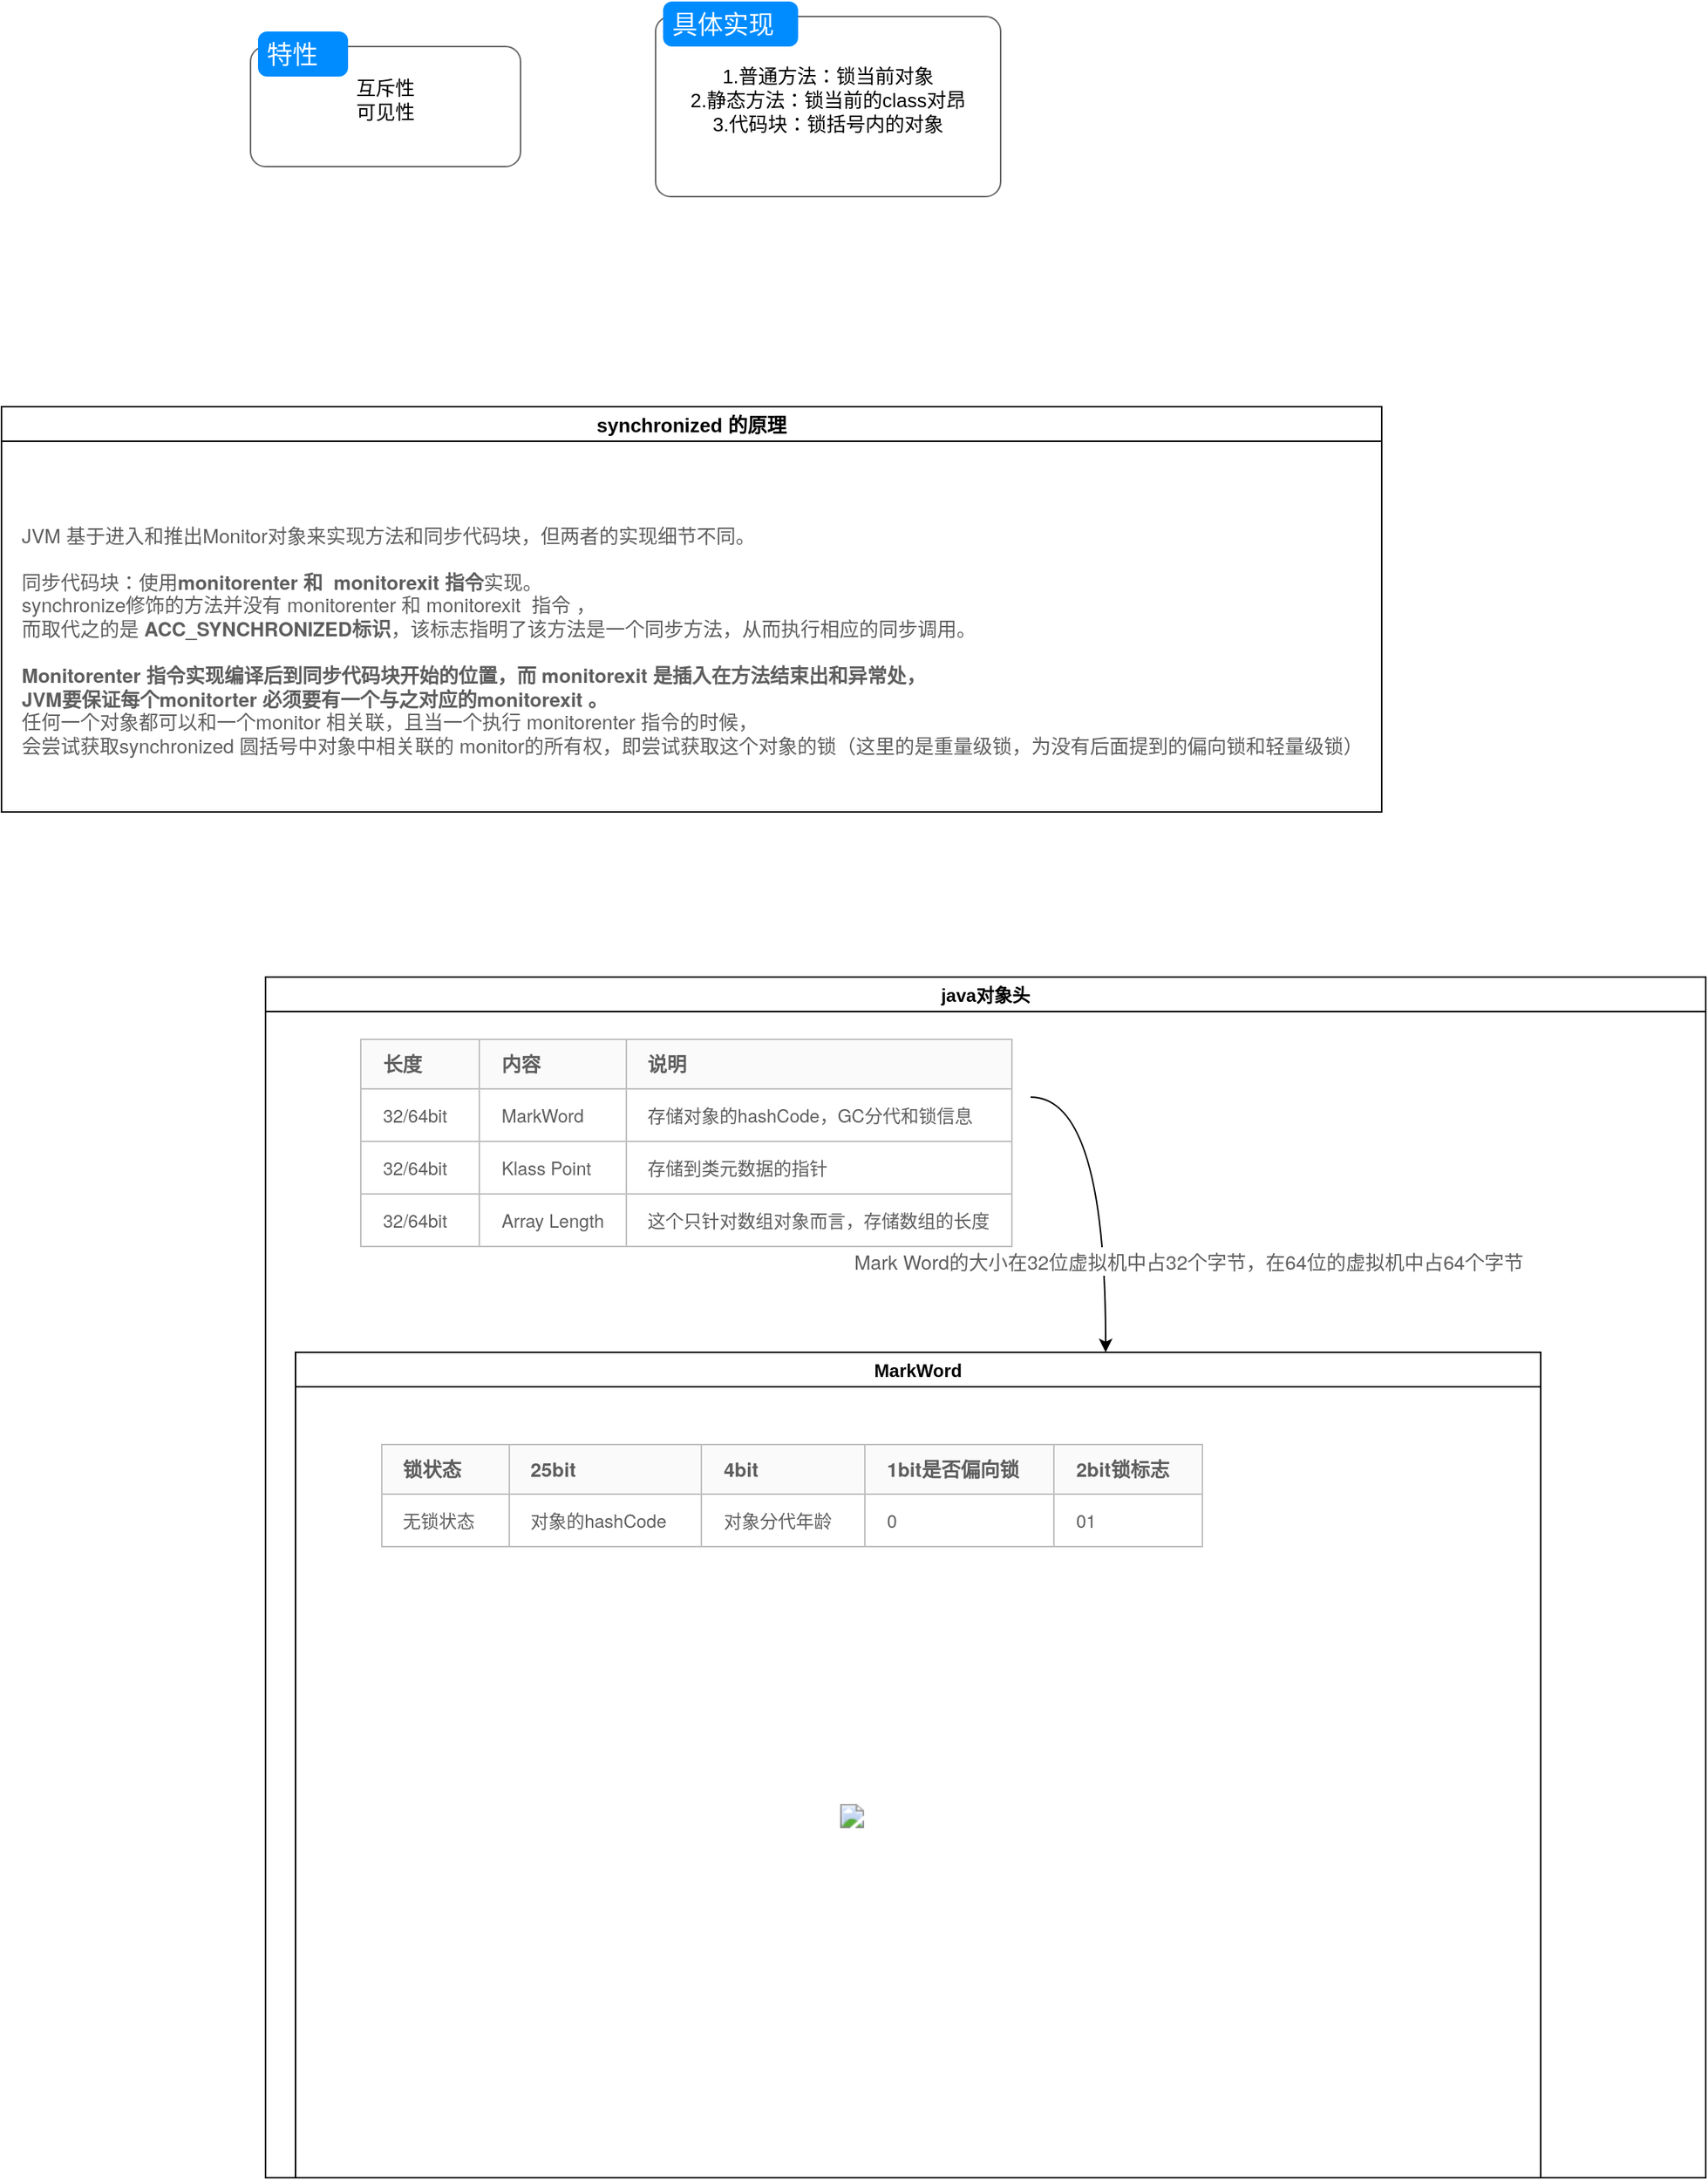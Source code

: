 <mxfile version="13.7.6" type="github" pages="2">
  <diagram id="lwbvN2cVMPfnyAF2uuGC" name="多线程基本操作">
    <mxGraphModel dx="2036" dy="573" grid="1" gridSize="10" guides="1" tooltips="1" connect="1" arrows="1" fold="1" page="1" pageScale="1" pageWidth="827" pageHeight="1169" math="0" shadow="0">
      <root>
        <mxCell id="0" />
        <mxCell id="1" parent="0" />
        <mxCell id="K-BzcDrrByR61mDCrtsX-3" value="互斥性&#xa;可见性" style="shape=mxgraph.mockup.containers.marginRect;rectMarginTop=10;strokeColor=#666666;strokeWidth=1;dashed=0;rounded=1;arcSize=5;recursiveResize=0;fontSize=13;" parent="1" vertex="1">
          <mxGeometry x="100" y="240" width="180" height="90" as="geometry" />
        </mxCell>
        <mxCell id="K-BzcDrrByR61mDCrtsX-4" value="特性" style="shape=rect;strokeColor=none;fillColor=#008cff;strokeWidth=1;dashed=0;rounded=1;arcSize=20;fontColor=#ffffff;fontSize=17;spacing=2;spacingTop=-2;align=left;autosize=1;spacingLeft=4;resizeWidth=0;resizeHeight=0;perimeter=none;" parent="K-BzcDrrByR61mDCrtsX-3" vertex="1">
          <mxGeometry x="5" width="60" height="30" as="geometry" />
        </mxCell>
        <mxCell id="K-BzcDrrByR61mDCrtsX-5" value="1.普通方法：锁当前对象&#xa;2.静态方法：锁当前的class对昂&#xa;3.代码块：锁括号内的对象" style="shape=mxgraph.mockup.containers.marginRect;rectMarginTop=10;strokeColor=#666666;strokeWidth=1;dashed=0;rounded=1;arcSize=5;recursiveResize=0;fontSize=13;" parent="1" vertex="1">
          <mxGeometry x="370" y="220" width="230" height="130" as="geometry" />
        </mxCell>
        <mxCell id="K-BzcDrrByR61mDCrtsX-6" value="具体实现" style="shape=rect;strokeColor=none;fillColor=#008cff;strokeWidth=1;dashed=0;rounded=1;arcSize=20;fontColor=#ffffff;fontSize=17;spacing=2;spacingTop=-2;align=left;autosize=1;spacingLeft=4;resizeWidth=0;resizeHeight=0;perimeter=none;" parent="K-BzcDrrByR61mDCrtsX-5" vertex="1">
          <mxGeometry x="5" width="90" height="30" as="geometry" />
        </mxCell>
        <mxCell id="K-BzcDrrByR61mDCrtsX-8" value="synchronized 的原理" style="swimlane;fontSize=13;" parent="1" vertex="1">
          <mxGeometry x="-66" y="490" width="920" height="270" as="geometry" />
        </mxCell>
        <mxCell id="K-BzcDrrByR61mDCrtsX-9" value="&lt;div style=&quot;text-align: left ; color: rgb(94 , 94 , 94) ; font-family: &amp;#34;pingfang sc&amp;#34; , &amp;#34;microsoft yahei&amp;#34; , &amp;#34;helvetica neue&amp;#34; , &amp;#34;helvetica&amp;#34; , &amp;#34;arial&amp;#34; , sans-serif ; background-color: rgb(255 , 255 , 255)&quot;&gt;JVM 基于进入和推出Monitor对象来实现方法和同步代码块，但两者的实现细节不同。&lt;br&gt;&lt;/div&gt;&lt;div style=&quot;color: rgb(102 , 102 , 102) ; font-size: 17px ; text-align: left&quot;&gt;&lt;div style=&quot;color: rgb(94 , 94 , 94) ; font-family: &amp;#34;pingfang sc&amp;#34; , &amp;#34;microsoft yahei&amp;#34; , &amp;#34;helvetica neue&amp;#34; , &amp;#34;helvetica&amp;#34; , &amp;#34;arial&amp;#34; , sans-serif ; font-size: 13px ; background-color: rgb(255 , 255 , 255)&quot;&gt;&amp;nbsp;&lt;/div&gt;&lt;div style=&quot;color: rgb(94 , 94 , 94) ; font-family: &amp;#34;pingfang sc&amp;#34; , &amp;#34;microsoft yahei&amp;#34; , &amp;#34;helvetica neue&amp;#34; , &amp;#34;helvetica&amp;#34; , &amp;#34;arial&amp;#34; , sans-serif ; font-size: 13px ; background-color: rgb(255 , 255 , 255)&quot;&gt;同步代码块：使用&lt;b&gt;monitorenter 和&amp;nbsp; monitorexit 指令&lt;/b&gt;实现。&lt;/div&gt;&lt;div style=&quot;color: rgb(94 , 94 , 94) ; font-family: &amp;#34;pingfang sc&amp;#34; , &amp;#34;microsoft yahei&amp;#34; , &amp;#34;helvetica neue&amp;#34; , &amp;#34;helvetica&amp;#34; , &amp;#34;arial&amp;#34; , sans-serif ; font-size: 13px ; background-color: rgb(255 , 255 , 255)&quot;&gt;synchronize修饰的方法并没有 monitorenter 和 monitorexit&amp;nbsp; 指令 ，&lt;/div&gt;&lt;div style=&quot;color: rgb(94 , 94 , 94) ; font-family: &amp;#34;pingfang sc&amp;#34; , &amp;#34;microsoft yahei&amp;#34; , &amp;#34;helvetica neue&amp;#34; , &amp;#34;helvetica&amp;#34; , &amp;#34;arial&amp;#34; , sans-serif ; font-size: 13px ; background-color: rgb(255 , 255 , 255)&quot;&gt;而取代之的是 &lt;b&gt;ACC_SYNCHRONIZED标识&lt;/b&gt;，该标志指明了该方法是一个同步方法，从而执行相应的同步调用。&lt;/div&gt;&lt;div style=&quot;color: rgb(94 , 94 , 94) ; font-family: &amp;#34;pingfang sc&amp;#34; , &amp;#34;microsoft yahei&amp;#34; , &amp;#34;helvetica neue&amp;#34; , &amp;#34;helvetica&amp;#34; , &amp;#34;arial&amp;#34; , sans-serif ; font-size: 13px ; background-color: rgb(255 , 255 , 255)&quot;&gt;&amp;nbsp;&lt;/div&gt;&lt;div style=&quot;color: rgb(94 , 94 , 94) ; font-family: &amp;#34;pingfang sc&amp;#34; , &amp;#34;microsoft yahei&amp;#34; , &amp;#34;helvetica neue&amp;#34; , &amp;#34;helvetica&amp;#34; , &amp;#34;arial&amp;#34; , sans-serif ; font-size: 13px ; background-color: rgb(255 , 255 , 255)&quot;&gt;&lt;b&gt;Monitorenter 指令实现编译后到同步代码块开始的位置，而 monitorexit 是插入在方法结束出和异常处，&lt;/b&gt;&lt;/div&gt;&lt;div style=&quot;color: rgb(94 , 94 , 94) ; font-family: &amp;#34;pingfang sc&amp;#34; , &amp;#34;microsoft yahei&amp;#34; , &amp;#34;helvetica neue&amp;#34; , &amp;#34;helvetica&amp;#34; , &amp;#34;arial&amp;#34; , sans-serif ; font-size: 13px ; background-color: rgb(255 , 255 , 255)&quot;&gt;&lt;b&gt;JVM要保证每个monitorter 必须要有一个与之对应的monitorexit 。&lt;/b&gt;&lt;/div&gt;&lt;div style=&quot;color: rgb(94 , 94 , 94) ; font-family: &amp;#34;pingfang sc&amp;#34; , &amp;#34;microsoft yahei&amp;#34; , &amp;#34;helvetica neue&amp;#34; , &amp;#34;helvetica&amp;#34; , &amp;#34;arial&amp;#34; , sans-serif ; font-size: 13px ; background-color: rgb(255 , 255 , 255)&quot;&gt;任何一个对象都可以和一个monitor 相关联，且当一个执行 monitorenter 指令的时候，&lt;/div&gt;&lt;div style=&quot;color: rgb(94 , 94 , 94) ; font-family: &amp;#34;pingfang sc&amp;#34; , &amp;#34;microsoft yahei&amp;#34; , &amp;#34;helvetica neue&amp;#34; , &amp;#34;helvetica&amp;#34; , &amp;#34;arial&amp;#34; , sans-serif ; font-size: 13px ; background-color: rgb(255 , 255 , 255)&quot;&gt;会尝试获取synchronized 圆括号中对象中相关联的 monitor的所有权，即尝试获取这个对象的锁（这里的是重量级锁，为没有后面提到的偏向锁和轻量级锁）&lt;/div&gt;&lt;/div&gt;" style="text;html=1;align=center;verticalAlign=middle;resizable=0;points=[];autosize=1;fontSize=13;" parent="K-BzcDrrByR61mDCrtsX-8" vertex="1">
          <mxGeometry y="70" width="920" height="170" as="geometry" />
        </mxCell>
        <mxCell id="Wj9j_xX5FXf46OD89LJR-1" value="java对象头" style="swimlane;" vertex="1" parent="1">
          <mxGeometry x="110" y="870" width="960" height="800" as="geometry" />
        </mxCell>
        <mxCell id="Wj9j_xX5FXf46OD89LJR-6" style="edgeStyle=orthogonalEdgeStyle;rounded=0;orthogonalLoop=1;jettySize=auto;html=1;curved=1;" edge="1" parent="Wj9j_xX5FXf46OD89LJR-1" source="Wj9j_xX5FXf46OD89LJR-2" target="Wj9j_xX5FXf46OD89LJR-5">
          <mxGeometry relative="1" as="geometry">
            <Array as="points">
              <mxPoint x="560" y="80" />
            </Array>
          </mxGeometry>
        </mxCell>
        <mxCell id="Wj9j_xX5FXf46OD89LJR-2" value="&lt;table style=&quot;border: 1px solid rgb(223 , 223 , 223) ; border-collapse: collapse ; word-break: break-word ; color: rgb(94 , 94 , 94) ; font-family: &amp;#34;pingfang sc&amp;#34; , &amp;#34;microsoft yahei&amp;#34; , &amp;#34;helvetica neue&amp;#34; , &amp;#34;helvetica&amp;#34; , &amp;#34;arial&amp;#34; , sans-serif ; font-size: 13px ; text-align: justify ; background-color: rgb(255 , 255 , 255)&quot;&gt;&lt;thead&gt;&lt;tr&gt;&lt;th style=&quot;background-color: rgb(250 , 250 , 250) ; border: 1px solid rgb(192 , 192 , 192) ; border-collapse: collapse ; padding: 8px 14px ; min-width: 50px&quot;&gt;长度&lt;/th&gt;&lt;th style=&quot;background-color: rgb(250 , 250 , 250) ; border: 1px solid rgb(192 , 192 , 192) ; border-collapse: collapse ; padding: 8px 14px ; min-width: 50px&quot;&gt;内容&lt;/th&gt;&lt;th style=&quot;background-color: rgb(250 , 250 , 250) ; border: 1px solid rgb(192 , 192 , 192) ; border-collapse: collapse ; padding: 8px 14px ; min-width: 50px&quot;&gt;说明&lt;/th&gt;&lt;/tr&gt;&lt;/thead&gt;&lt;tbody&gt;&lt;tr&gt;&lt;td style=&quot;font-size: 12px ; line-height: 18px ; border: 1px solid rgb(192 , 192 , 192) ; border-collapse: collapse ; padding: 8px 14px ; min-width: 50px&quot;&gt;32/64bit&lt;/td&gt;&lt;td style=&quot;font-size: 12px ; line-height: 18px ; border: 1px solid rgb(192 , 192 , 192) ; border-collapse: collapse ; padding: 8px 14px ; min-width: 50px&quot;&gt;MarkWord&lt;/td&gt;&lt;td style=&quot;font-size: 12px ; line-height: 18px ; border: 1px solid rgb(192 , 192 , 192) ; border-collapse: collapse ; padding: 8px 14px ; min-width: 50px&quot;&gt;存储对象的hashCode，GC分代和锁信息&lt;/td&gt;&lt;/tr&gt;&lt;tr&gt;&lt;td style=&quot;font-size: 12px ; line-height: 18px ; border: 1px solid rgb(192 , 192 , 192) ; border-collapse: collapse ; padding: 8px 14px ; min-width: 50px&quot;&gt;32/64bit&lt;/td&gt;&lt;td style=&quot;font-size: 12px ; line-height: 18px ; border: 1px solid rgb(192 , 192 , 192) ; border-collapse: collapse ; padding: 8px 14px ; min-width: 50px&quot;&gt;Klass Point&lt;/td&gt;&lt;td style=&quot;font-size: 12px ; line-height: 18px ; border: 1px solid rgb(192 , 192 , 192) ; border-collapse: collapse ; padding: 8px 14px ; min-width: 50px&quot;&gt;存储到类元数据的指针&lt;/td&gt;&lt;/tr&gt;&lt;tr&gt;&lt;td style=&quot;font-size: 12px ; line-height: 18px ; border: 1px solid rgb(192 , 192 , 192) ; border-collapse: collapse ; padding: 8px 14px ; min-width: 50px&quot;&gt;32/64bit&lt;/td&gt;&lt;td style=&quot;font-size: 12px ; line-height: 18px ; border: 1px solid rgb(192 , 192 , 192) ; border-collapse: collapse ; padding: 8px 14px ; min-width: 50px&quot;&gt;Array Length&lt;/td&gt;&lt;td style=&quot;font-size: 12px ; line-height: 18px ; border: 1px solid rgb(192 , 192 , 192) ; border-collapse: collapse ; padding: 8px 14px ; min-width: 50px&quot;&gt;这个只针对数组对象而言，存储数组的长度&lt;/td&gt;&lt;/tr&gt;&lt;/tbody&gt;&lt;/table&gt;" style="text;html=1;align=center;verticalAlign=middle;resizable=0;points=[];autosize=1;" vertex="1" parent="Wj9j_xX5FXf46OD89LJR-1">
          <mxGeometry x="50" y="40" width="460" height="140" as="geometry" />
        </mxCell>
        <mxCell id="Wj9j_xX5FXf46OD89LJR-5" value="MarkWord" style="swimlane;" vertex="1" parent="Wj9j_xX5FXf46OD89LJR-1">
          <mxGeometry x="20" y="250" width="830" height="550" as="geometry" />
        </mxCell>
        <mxCell id="Wj9j_xX5FXf46OD89LJR-4" value="&lt;table style=&quot;border: 1px solid rgb(223 , 223 , 223) ; border-collapse: collapse ; word-break: break-word ; color: rgb(94 , 94 , 94) ; font-family: &amp;#34;pingfang sc&amp;#34; , &amp;#34;microsoft yahei&amp;#34; , &amp;#34;helvetica neue&amp;#34; , &amp;#34;helvetica&amp;#34; , &amp;#34;arial&amp;#34; , sans-serif ; font-size: 13px ; text-align: justify ; background-color: rgb(255 , 255 , 255) ; height: 51px ; width: 548px&quot;&gt;&lt;thead&gt;&lt;tr&gt;&lt;th style=&quot;background-color: rgb(250 , 250 , 250) ; border: 1px solid rgb(192 , 192 , 192) ; border-collapse: collapse ; padding: 8px 14px ; min-width: 50px&quot;&gt;锁状态&lt;/th&gt;&lt;th style=&quot;background-color: rgb(250 , 250 , 250) ; border: 1px solid rgb(192 , 192 , 192) ; border-collapse: collapse ; padding: 8px 14px ; min-width: 50px&quot;&gt;25bit&lt;/th&gt;&lt;th style=&quot;background-color: rgb(250 , 250 , 250) ; border: 1px solid rgb(192 , 192 , 192) ; border-collapse: collapse ; padding: 8px 14px ; min-width: 50px&quot;&gt;4bit&lt;/th&gt;&lt;th style=&quot;background-color: rgb(250 , 250 , 250) ; border: 1px solid rgb(192 , 192 , 192) ; border-collapse: collapse ; padding: 8px 14px ; min-width: 50px&quot;&gt;1bit是否偏向锁&lt;/th&gt;&lt;th style=&quot;background-color: rgb(250 , 250 , 250) ; border: 1px solid rgb(192 , 192 , 192) ; border-collapse: collapse ; padding: 8px 14px ; min-width: 50px&quot;&gt;2bit锁标志&lt;/th&gt;&lt;/tr&gt;&lt;/thead&gt;&lt;tbody&gt;&lt;tr&gt;&lt;td style=&quot;font-size: 12px ; line-height: 18px ; border: 1px solid rgb(192 , 192 , 192) ; border-collapse: collapse ; padding: 8px 14px ; min-width: 50px&quot;&gt;无锁状态&lt;/td&gt;&lt;td style=&quot;font-size: 12px ; line-height: 18px ; border: 1px solid rgb(192 , 192 , 192) ; border-collapse: collapse ; padding: 8px 14px ; min-width: 50px&quot;&gt;对象的hashCode&lt;/td&gt;&lt;td style=&quot;font-size: 12px ; line-height: 18px ; border: 1px solid rgb(192 , 192 , 192) ; border-collapse: collapse ; padding: 8px 14px ; min-width: 50px&quot;&gt;对象分代年龄&lt;/td&gt;&lt;td style=&quot;font-size: 12px ; line-height: 18px ; border: 1px solid rgb(192 , 192 , 192) ; border-collapse: collapse ; padding: 8px 14px ; min-width: 50px&quot;&gt;0&lt;/td&gt;&lt;td style=&quot;font-size: 12px ; line-height: 18px ; border: 1px solid rgb(192 , 192 , 192) ; border-collapse: collapse ; padding: 8px 14px ; min-width: 50px&quot;&gt;01&lt;/td&gt;&lt;/tr&gt;&lt;/tbody&gt;&lt;/table&gt;" style="text;html=1;align=center;verticalAlign=middle;resizable=0;points=[];autosize=1;" vertex="1" parent="Wj9j_xX5FXf46OD89LJR-5">
          <mxGeometry x="50" y="60" width="560" height="70" as="geometry" />
        </mxCell>
        <mxCell id="Wj9j_xX5FXf46OD89LJR-7" value="&lt;img src=&quot;https://img2018.cnblogs.com/i-beta/1628307/202001/1628307-20200105153848315-1839616740.png&quot;&gt;" style="text;html=1;align=center;verticalAlign=middle;resizable=0;points=[];autosize=1;" vertex="1" parent="Wj9j_xX5FXf46OD89LJR-5">
          <mxGeometry x="10" y="160" width="720" height="300" as="geometry" />
        </mxCell>
        <mxCell id="Wj9j_xX5FXf46OD89LJR-8" value="&lt;span style=&quot;color: rgb(94 , 94 , 94) ; font-family: &amp;#34;pingfang sc&amp;#34; , &amp;#34;microsoft yahei&amp;#34; , &amp;#34;helvetica neue&amp;#34; , &amp;#34;helvetica&amp;#34; , &amp;#34;arial&amp;#34; , sans-serif ; font-size: 13px ; text-align: justify ; background-color: rgb(255 , 255 , 255)&quot;&gt;Mark Word的大小在32位虚拟机中占32个字节，在64位的虚拟机中占64个字节&lt;/span&gt;" style="text;html=1;align=center;verticalAlign=middle;resizable=0;points=[];autosize=1;" vertex="1" parent="Wj9j_xX5FXf46OD89LJR-1">
          <mxGeometry x="380" y="180" width="470" height="20" as="geometry" />
        </mxCell>
      </root>
    </mxGraphModel>
  </diagram>
  <diagram id="M3nsH0slmqzTPYF99GvY" name="Synchronized 锁机制的实现原理">
    <mxGraphModel dx="1209" dy="627" grid="1" gridSize="10" guides="1" tooltips="1" connect="1" arrows="1" fold="1" page="1" pageScale="1" pageWidth="827" pageHeight="1169" math="0" shadow="0">
      <root>
        <mxCell id="LCmzGK2refkczmDkeLQ6-0" />
        <mxCell id="LCmzGK2refkczmDkeLQ6-1" parent="LCmzGK2refkczmDkeLQ6-0" />
      </root>
    </mxGraphModel>
  </diagram>
</mxfile>
